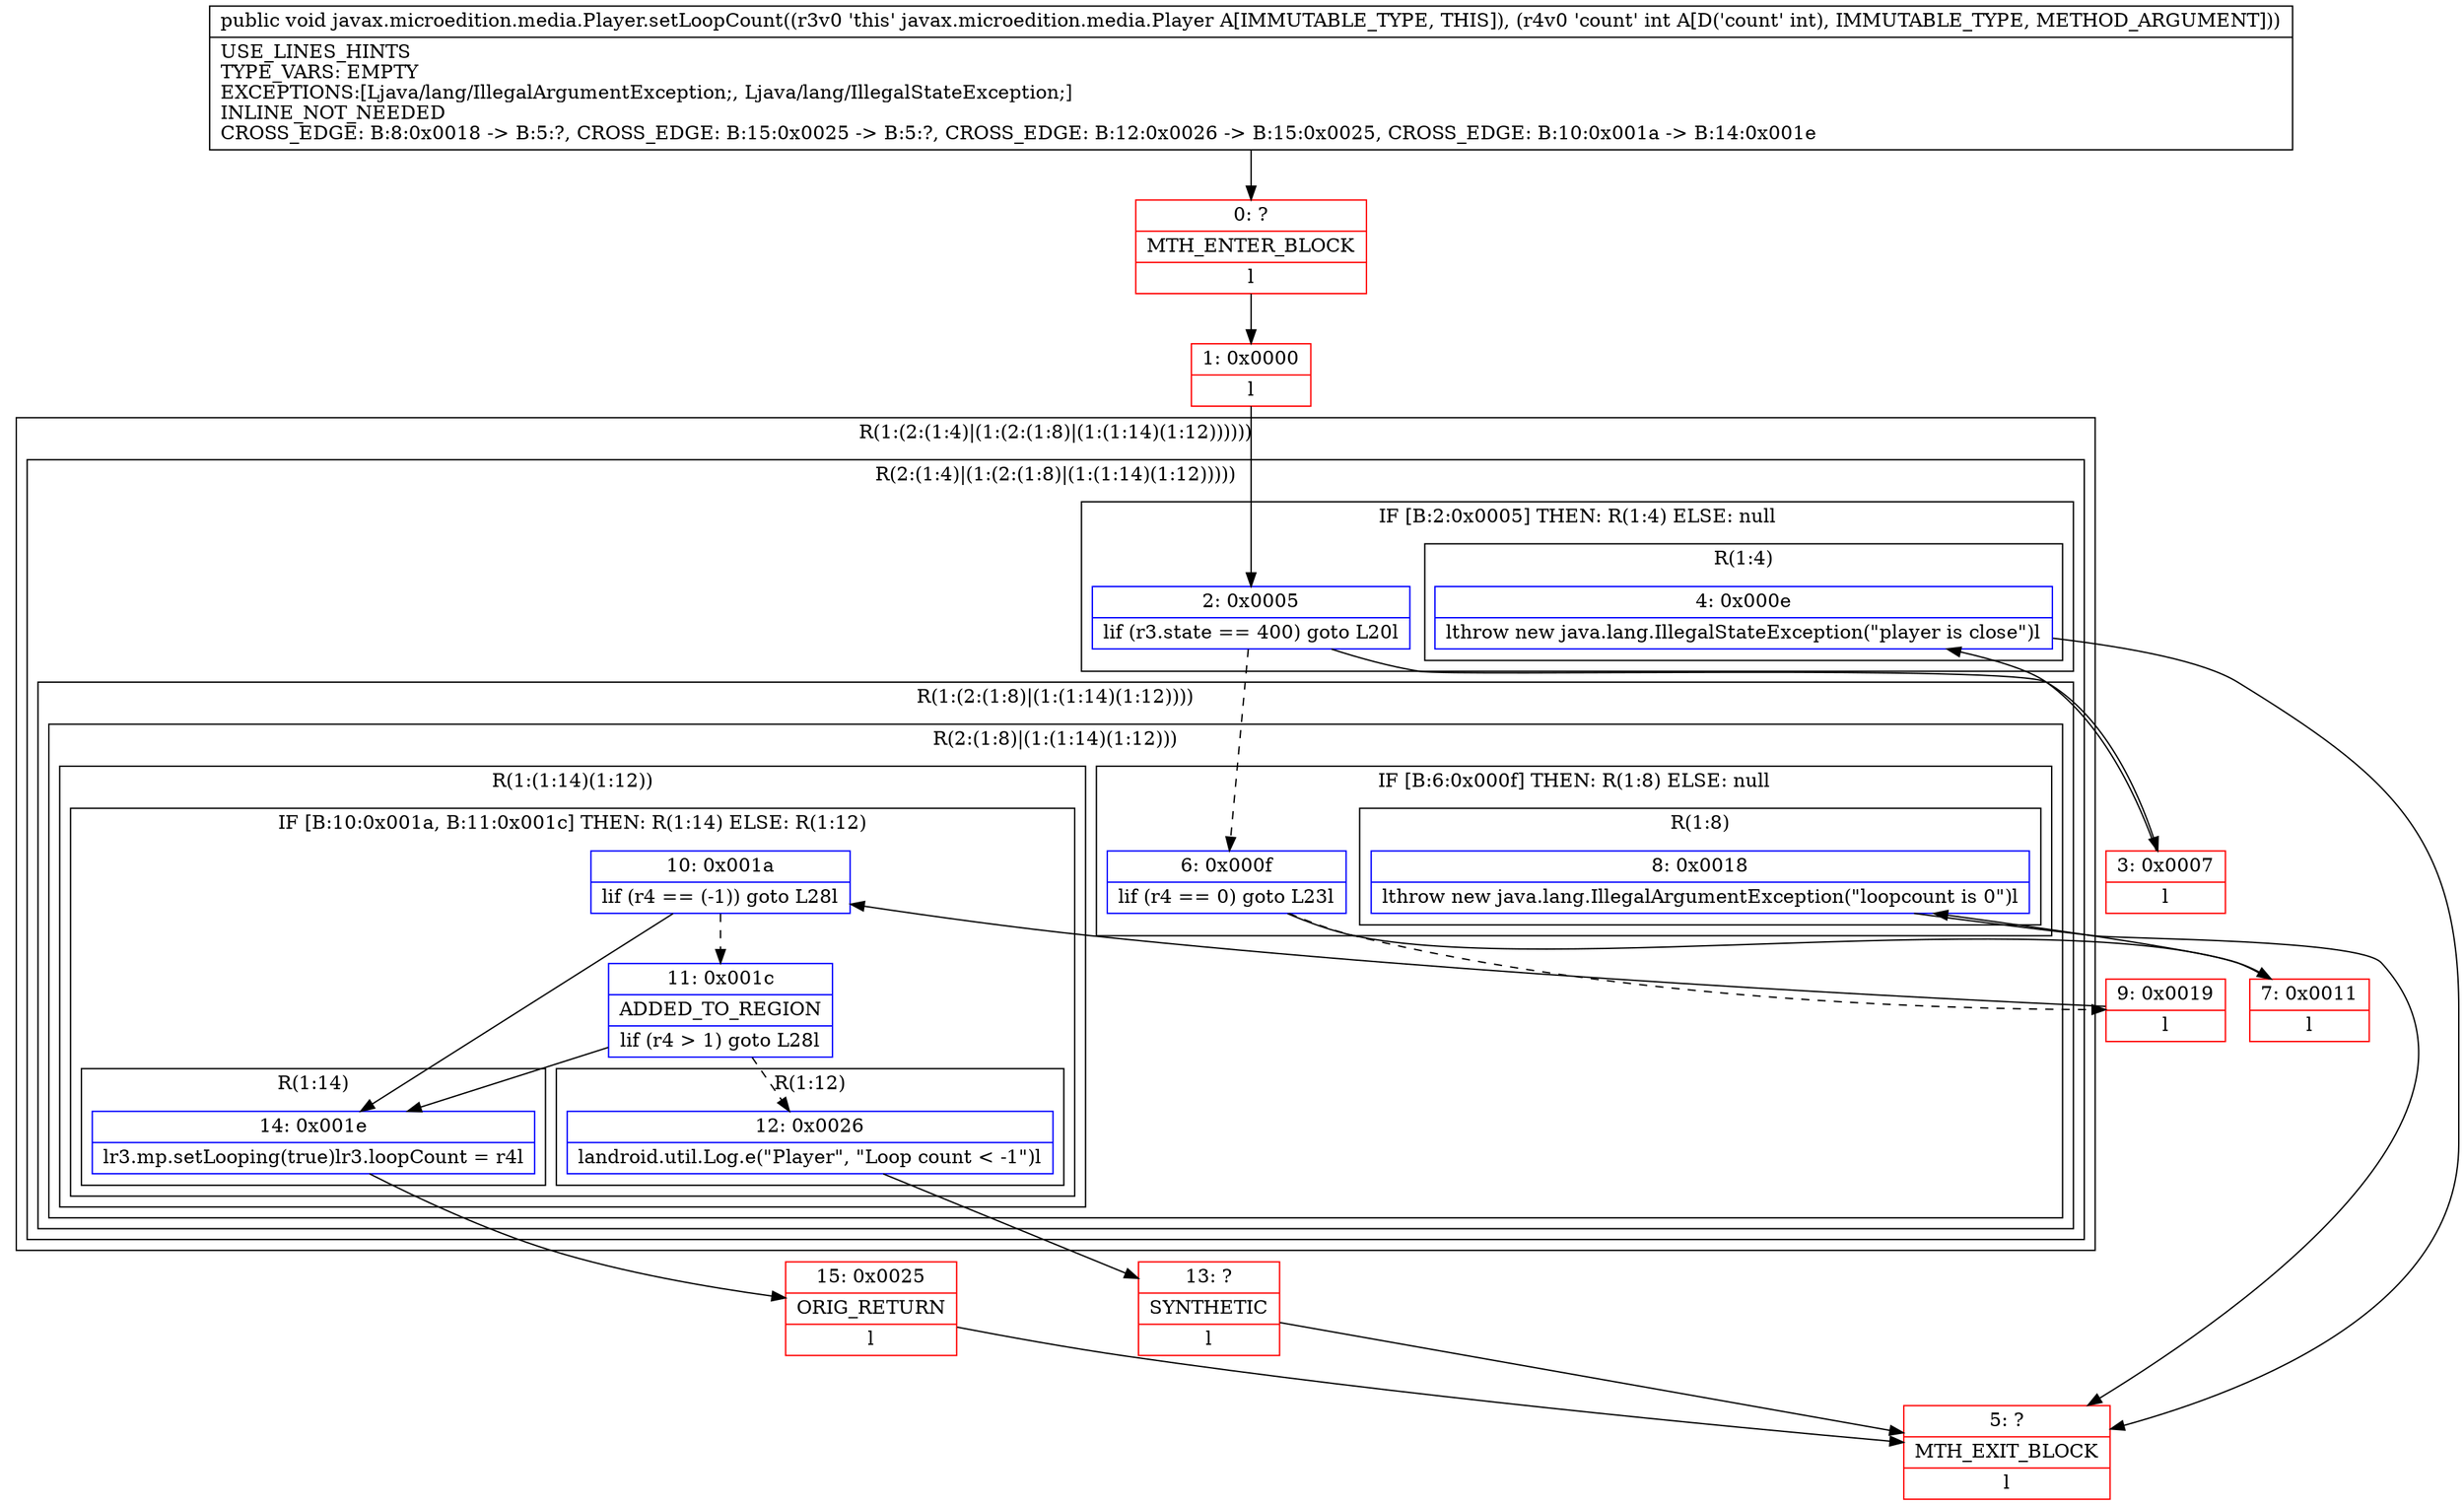 digraph "CFG forjavax.microedition.media.Player.setLoopCount(I)V" {
subgraph cluster_Region_1261130073 {
label = "R(1:(2:(1:4)|(1:(2:(1:8)|(1:(1:14)(1:12))))))";
node [shape=record,color=blue];
subgraph cluster_Region_2132248021 {
label = "R(2:(1:4)|(1:(2:(1:8)|(1:(1:14)(1:12)))))";
node [shape=record,color=blue];
subgraph cluster_IfRegion_56501436 {
label = "IF [B:2:0x0005] THEN: R(1:4) ELSE: null";
node [shape=record,color=blue];
Node_2 [shape=record,label="{2\:\ 0x0005|lif (r3.state == 400) goto L20l}"];
subgraph cluster_Region_1146174557 {
label = "R(1:4)";
node [shape=record,color=blue];
Node_4 [shape=record,label="{4\:\ 0x000e|lthrow new java.lang.IllegalStateException(\"player is close\")l}"];
}
}
subgraph cluster_Region_1440812055 {
label = "R(1:(2:(1:8)|(1:(1:14)(1:12))))";
node [shape=record,color=blue];
subgraph cluster_Region_370872915 {
label = "R(2:(1:8)|(1:(1:14)(1:12)))";
node [shape=record,color=blue];
subgraph cluster_IfRegion_1687338984 {
label = "IF [B:6:0x000f] THEN: R(1:8) ELSE: null";
node [shape=record,color=blue];
Node_6 [shape=record,label="{6\:\ 0x000f|lif (r4 == 0) goto L23l}"];
subgraph cluster_Region_703386867 {
label = "R(1:8)";
node [shape=record,color=blue];
Node_8 [shape=record,label="{8\:\ 0x0018|lthrow new java.lang.IllegalArgumentException(\"loopcount is 0\")l}"];
}
}
subgraph cluster_Region_1949365357 {
label = "R(1:(1:14)(1:12))";
node [shape=record,color=blue];
subgraph cluster_IfRegion_989325618 {
label = "IF [B:10:0x001a, B:11:0x001c] THEN: R(1:14) ELSE: R(1:12)";
node [shape=record,color=blue];
Node_10 [shape=record,label="{10\:\ 0x001a|lif (r4 == (\-1)) goto L28l}"];
Node_11 [shape=record,label="{11\:\ 0x001c|ADDED_TO_REGION\l|lif (r4 \> 1) goto L28l}"];
subgraph cluster_Region_1265331323 {
label = "R(1:14)";
node [shape=record,color=blue];
Node_14 [shape=record,label="{14\:\ 0x001e|lr3.mp.setLooping(true)lr3.loopCount = r4l}"];
}
subgraph cluster_Region_82797225 {
label = "R(1:12)";
node [shape=record,color=blue];
Node_12 [shape=record,label="{12\:\ 0x0026|landroid.util.Log.e(\"Player\", \"Loop count \< \-1\")l}"];
}
}
}
}
}
}
}
Node_0 [shape=record,color=red,label="{0\:\ ?|MTH_ENTER_BLOCK\l|l}"];
Node_1 [shape=record,color=red,label="{1\:\ 0x0000|l}"];
Node_3 [shape=record,color=red,label="{3\:\ 0x0007|l}"];
Node_5 [shape=record,color=red,label="{5\:\ ?|MTH_EXIT_BLOCK\l|l}"];
Node_7 [shape=record,color=red,label="{7\:\ 0x0011|l}"];
Node_9 [shape=record,color=red,label="{9\:\ 0x0019|l}"];
Node_13 [shape=record,color=red,label="{13\:\ ?|SYNTHETIC\l|l}"];
Node_15 [shape=record,color=red,label="{15\:\ 0x0025|ORIG_RETURN\l|l}"];
MethodNode[shape=record,label="{public void javax.microedition.media.Player.setLoopCount((r3v0 'this' javax.microedition.media.Player A[IMMUTABLE_TYPE, THIS]), (r4v0 'count' int A[D('count' int), IMMUTABLE_TYPE, METHOD_ARGUMENT]))  | USE_LINES_HINTS\lTYPE_VARS: EMPTY\lEXCEPTIONS:[Ljava\/lang\/IllegalArgumentException;, Ljava\/lang\/IllegalStateException;]\lINLINE_NOT_NEEDED\lCROSS_EDGE: B:8:0x0018 \-\> B:5:?, CROSS_EDGE: B:15:0x0025 \-\> B:5:?, CROSS_EDGE: B:12:0x0026 \-\> B:15:0x0025, CROSS_EDGE: B:10:0x001a \-\> B:14:0x001e\l}"];
MethodNode -> Node_0;
Node_2 -> Node_3;
Node_2 -> Node_6[style=dashed];
Node_4 -> Node_5;
Node_6 -> Node_7;
Node_6 -> Node_9[style=dashed];
Node_8 -> Node_5;
Node_10 -> Node_11[style=dashed];
Node_10 -> Node_14;
Node_11 -> Node_14;
Node_11 -> Node_12[style=dashed];
Node_14 -> Node_15;
Node_12 -> Node_13;
Node_0 -> Node_1;
Node_1 -> Node_2;
Node_3 -> Node_4;
Node_7 -> Node_8;
Node_9 -> Node_10;
Node_13 -> Node_5;
Node_15 -> Node_5;
}

